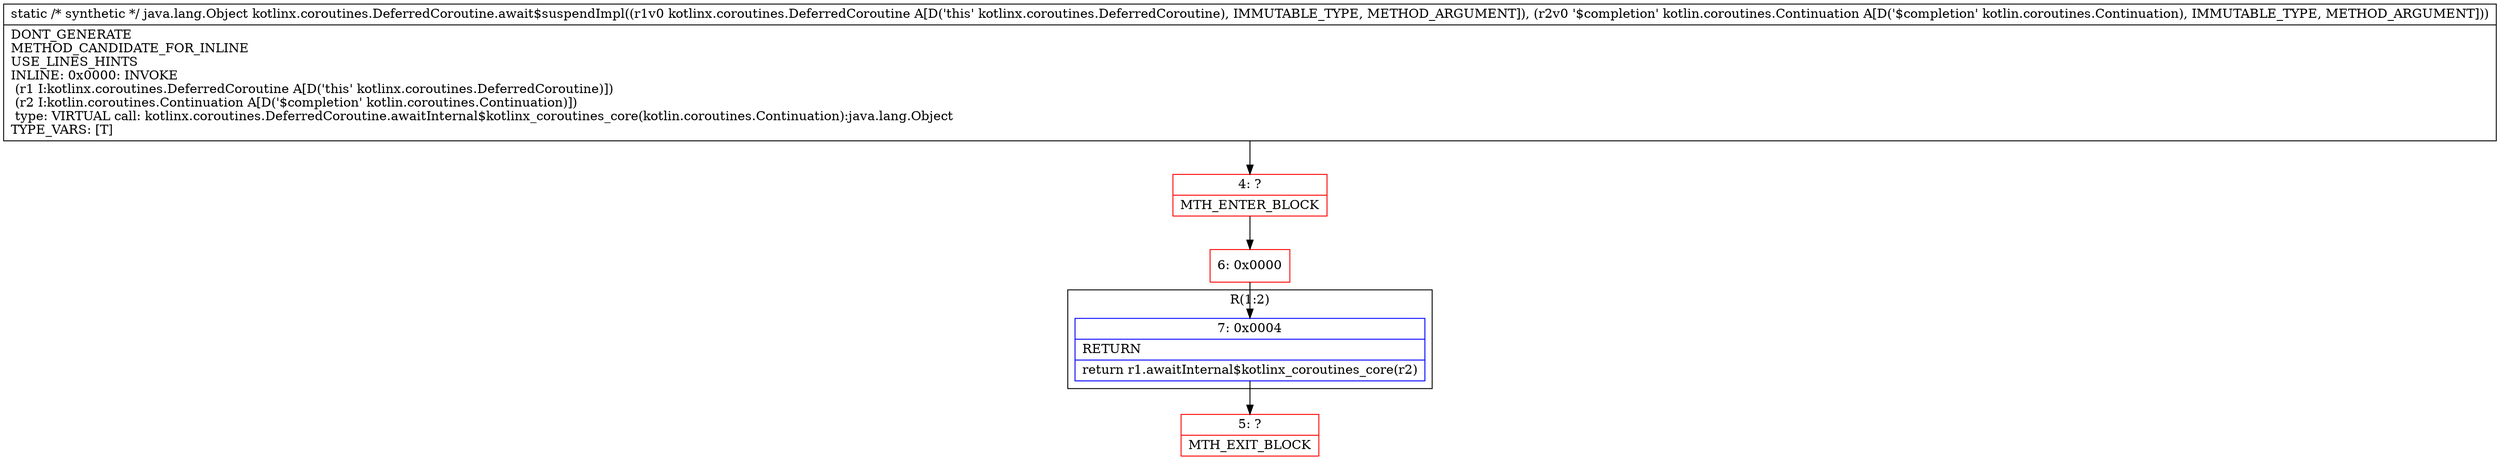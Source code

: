 digraph "CFG forkotlinx.coroutines.DeferredCoroutine.await$suspendImpl(Lkotlinx\/coroutines\/DeferredCoroutine;Lkotlin\/coroutines\/Continuation;)Ljava\/lang\/Object;" {
subgraph cluster_Region_1423946459 {
label = "R(1:2)";
node [shape=record,color=blue];
Node_7 [shape=record,label="{7\:\ 0x0004|RETURN\l|return r1.awaitInternal$kotlinx_coroutines_core(r2)\l}"];
}
Node_4 [shape=record,color=red,label="{4\:\ ?|MTH_ENTER_BLOCK\l}"];
Node_6 [shape=record,color=red,label="{6\:\ 0x0000}"];
Node_5 [shape=record,color=red,label="{5\:\ ?|MTH_EXIT_BLOCK\l}"];
MethodNode[shape=record,label="{static \/* synthetic *\/ java.lang.Object kotlinx.coroutines.DeferredCoroutine.await$suspendImpl((r1v0 kotlinx.coroutines.DeferredCoroutine A[D('this' kotlinx.coroutines.DeferredCoroutine), IMMUTABLE_TYPE, METHOD_ARGUMENT]), (r2v0 '$completion' kotlin.coroutines.Continuation A[D('$completion' kotlin.coroutines.Continuation), IMMUTABLE_TYPE, METHOD_ARGUMENT]))  | DONT_GENERATE\lMETHOD_CANDIDATE_FOR_INLINE\lUSE_LINES_HINTS\lINLINE: 0x0000: INVOKE  \l  (r1 I:kotlinx.coroutines.DeferredCoroutine A[D('this' kotlinx.coroutines.DeferredCoroutine)])\l  (r2 I:kotlin.coroutines.Continuation A[D('$completion' kotlin.coroutines.Continuation)])\l type: VIRTUAL call: kotlinx.coroutines.DeferredCoroutine.awaitInternal$kotlinx_coroutines_core(kotlin.coroutines.Continuation):java.lang.Object\lTYPE_VARS: [T]\l}"];
MethodNode -> Node_4;Node_7 -> Node_5;
Node_4 -> Node_6;
Node_6 -> Node_7;
}

